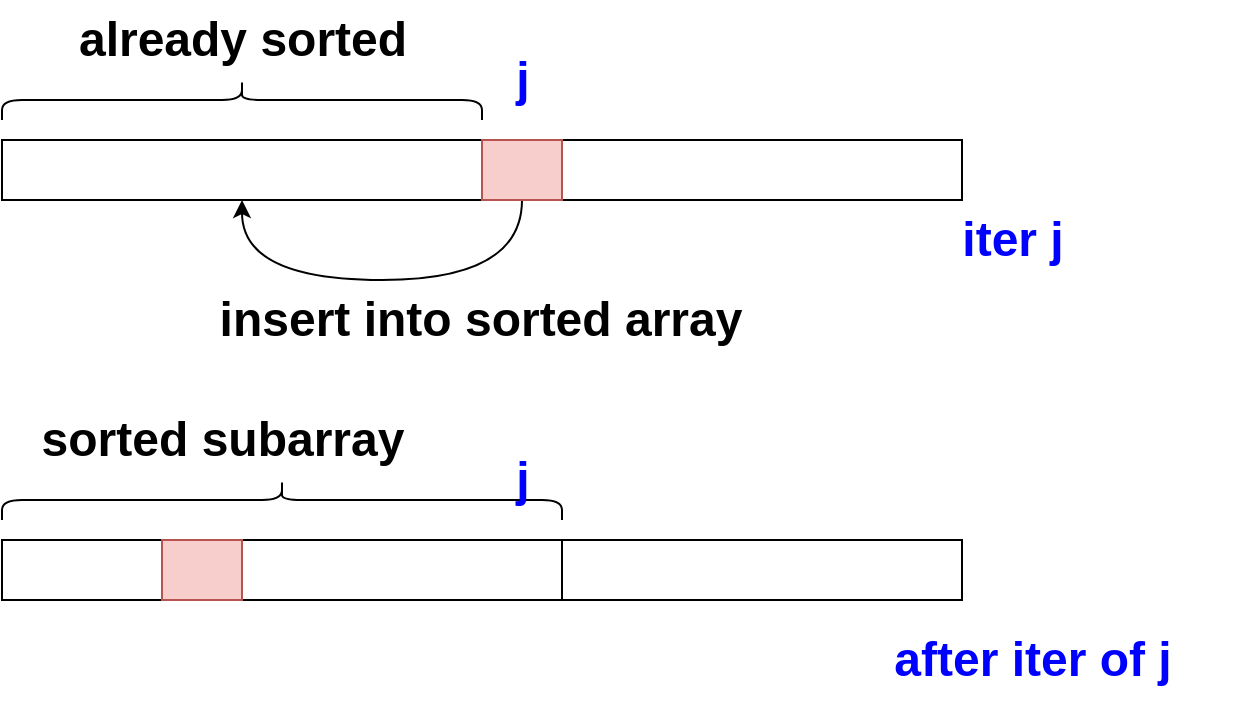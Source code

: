 <mxfile version="16.0.2" type="device"><diagram id="slixNxXR24PDrqAT80lN" name="week-1-ins-sort"><mxGraphModel dx="1185" dy="721" grid="1" gridSize="10" guides="1" tooltips="1" connect="1" arrows="1" fold="1" page="1" pageScale="1" pageWidth="827" pageHeight="1169" math="0" shadow="0"><root><mxCell id="0"/><mxCell id="1" parent="0"/><mxCell id="7Jm0hnUVt1Wfc73VLYf5-1" value="" style="rounded=0;whiteSpace=wrap;html=1;" vertex="1" parent="1"><mxGeometry x="160" y="170" width="240" height="30" as="geometry"/></mxCell><mxCell id="7Jm0hnUVt1Wfc73VLYf5-2" value="" style="rounded=0;whiteSpace=wrap;html=1;" vertex="1" parent="1"><mxGeometry x="440" y="170" width="200" height="30" as="geometry"/></mxCell><mxCell id="7Jm0hnUVt1Wfc73VLYf5-8" style="edgeStyle=orthogonalEdgeStyle;curved=1;rounded=0;orthogonalLoop=1;jettySize=auto;html=1;exitX=0.5;exitY=1;exitDx=0;exitDy=0;" edge="1" parent="1" source="7Jm0hnUVt1Wfc73VLYf5-4" target="7Jm0hnUVt1Wfc73VLYf5-1"><mxGeometry relative="1" as="geometry"><Array as="points"><mxPoint x="420" y="240"/><mxPoint x="280" y="240"/></Array></mxGeometry></mxCell><mxCell id="7Jm0hnUVt1Wfc73VLYf5-4" value="" style="rounded=0;whiteSpace=wrap;html=1;fillColor=#f8cecc;strokeColor=#b85450;" vertex="1" parent="1"><mxGeometry x="400" y="170" width="40" height="30" as="geometry"/></mxCell><mxCell id="7Jm0hnUVt1Wfc73VLYf5-5" value="" style="shape=curlyBracket;whiteSpace=wrap;html=1;rounded=1;flipH=1;rotation=-90;" vertex="1" parent="1"><mxGeometry x="270" y="30" width="20" height="240" as="geometry"/></mxCell><mxCell id="7Jm0hnUVt1Wfc73VLYf5-6" value="already sorted" style="text;strokeColor=none;fillColor=none;html=1;fontSize=24;fontStyle=1;verticalAlign=middle;align=center;" vertex="1" parent="1"><mxGeometry x="180" y="100" width="200" height="40" as="geometry"/></mxCell><mxCell id="7Jm0hnUVt1Wfc73VLYf5-9" value="j" style="text;strokeColor=none;fillColor=none;html=1;fontSize=24;fontStyle=1;verticalAlign=middle;align=center;fontColor=#0000FF;" vertex="1" parent="1"><mxGeometry x="395" y="120" width="50" height="40" as="geometry"/></mxCell><mxCell id="7Jm0hnUVt1Wfc73VLYf5-10" value="iter j" style="text;strokeColor=none;fillColor=none;html=1;fontSize=24;fontStyle=1;verticalAlign=middle;align=center;fontColor=#0000FF;" vertex="1" parent="1"><mxGeometry x="640" y="200" width="50" height="40" as="geometry"/></mxCell><mxCell id="7Jm0hnUVt1Wfc73VLYf5-11" value="" style="rounded=0;whiteSpace=wrap;html=1;" vertex="1" parent="1"><mxGeometry x="160" y="370" width="280" height="30" as="geometry"/></mxCell><mxCell id="7Jm0hnUVt1Wfc73VLYf5-12" value="" style="rounded=0;whiteSpace=wrap;html=1;" vertex="1" parent="1"><mxGeometry x="440" y="370" width="200" height="30" as="geometry"/></mxCell><mxCell id="7Jm0hnUVt1Wfc73VLYf5-15" value="" style="shape=curlyBracket;whiteSpace=wrap;html=1;rounded=1;flipH=1;rotation=-90;" vertex="1" parent="1"><mxGeometry x="290" y="210" width="20" height="280" as="geometry"/></mxCell><mxCell id="7Jm0hnUVt1Wfc73VLYf5-16" value="insert into sorted array" style="text;strokeColor=none;fillColor=none;html=1;fontSize=24;fontStyle=1;verticalAlign=middle;align=center;" vertex="1" parent="1"><mxGeometry x="253.5" y="240" width="291" height="40" as="geometry"/></mxCell><mxCell id="7Jm0hnUVt1Wfc73VLYf5-17" value="j" style="text;strokeColor=none;fillColor=none;html=1;fontSize=24;fontStyle=1;verticalAlign=middle;align=center;fontColor=#0000FF;" vertex="1" parent="1"><mxGeometry x="395" y="320" width="50" height="40" as="geometry"/></mxCell><mxCell id="7Jm0hnUVt1Wfc73VLYf5-18" value="after iter of j" style="text;strokeColor=none;fillColor=none;html=1;fontSize=24;fontStyle=1;verticalAlign=middle;align=center;fontColor=#0000FF;" vertex="1" parent="1"><mxGeometry x="570" y="410" width="210" height="40" as="geometry"/></mxCell><mxCell id="7Jm0hnUVt1Wfc73VLYf5-19" value="" style="rounded=0;whiteSpace=wrap;html=1;fillColor=#f8cecc;strokeColor=#b85450;" vertex="1" parent="1"><mxGeometry x="240" y="370" width="40" height="30" as="geometry"/></mxCell><mxCell id="7Jm0hnUVt1Wfc73VLYf5-20" value="sorted subarray" style="text;strokeColor=none;fillColor=none;html=1;fontSize=24;fontStyle=1;verticalAlign=middle;align=center;" vertex="1" parent="1"><mxGeometry x="170" y="300" width="200" height="40" as="geometry"/></mxCell></root></mxGraphModel></diagram></mxfile>